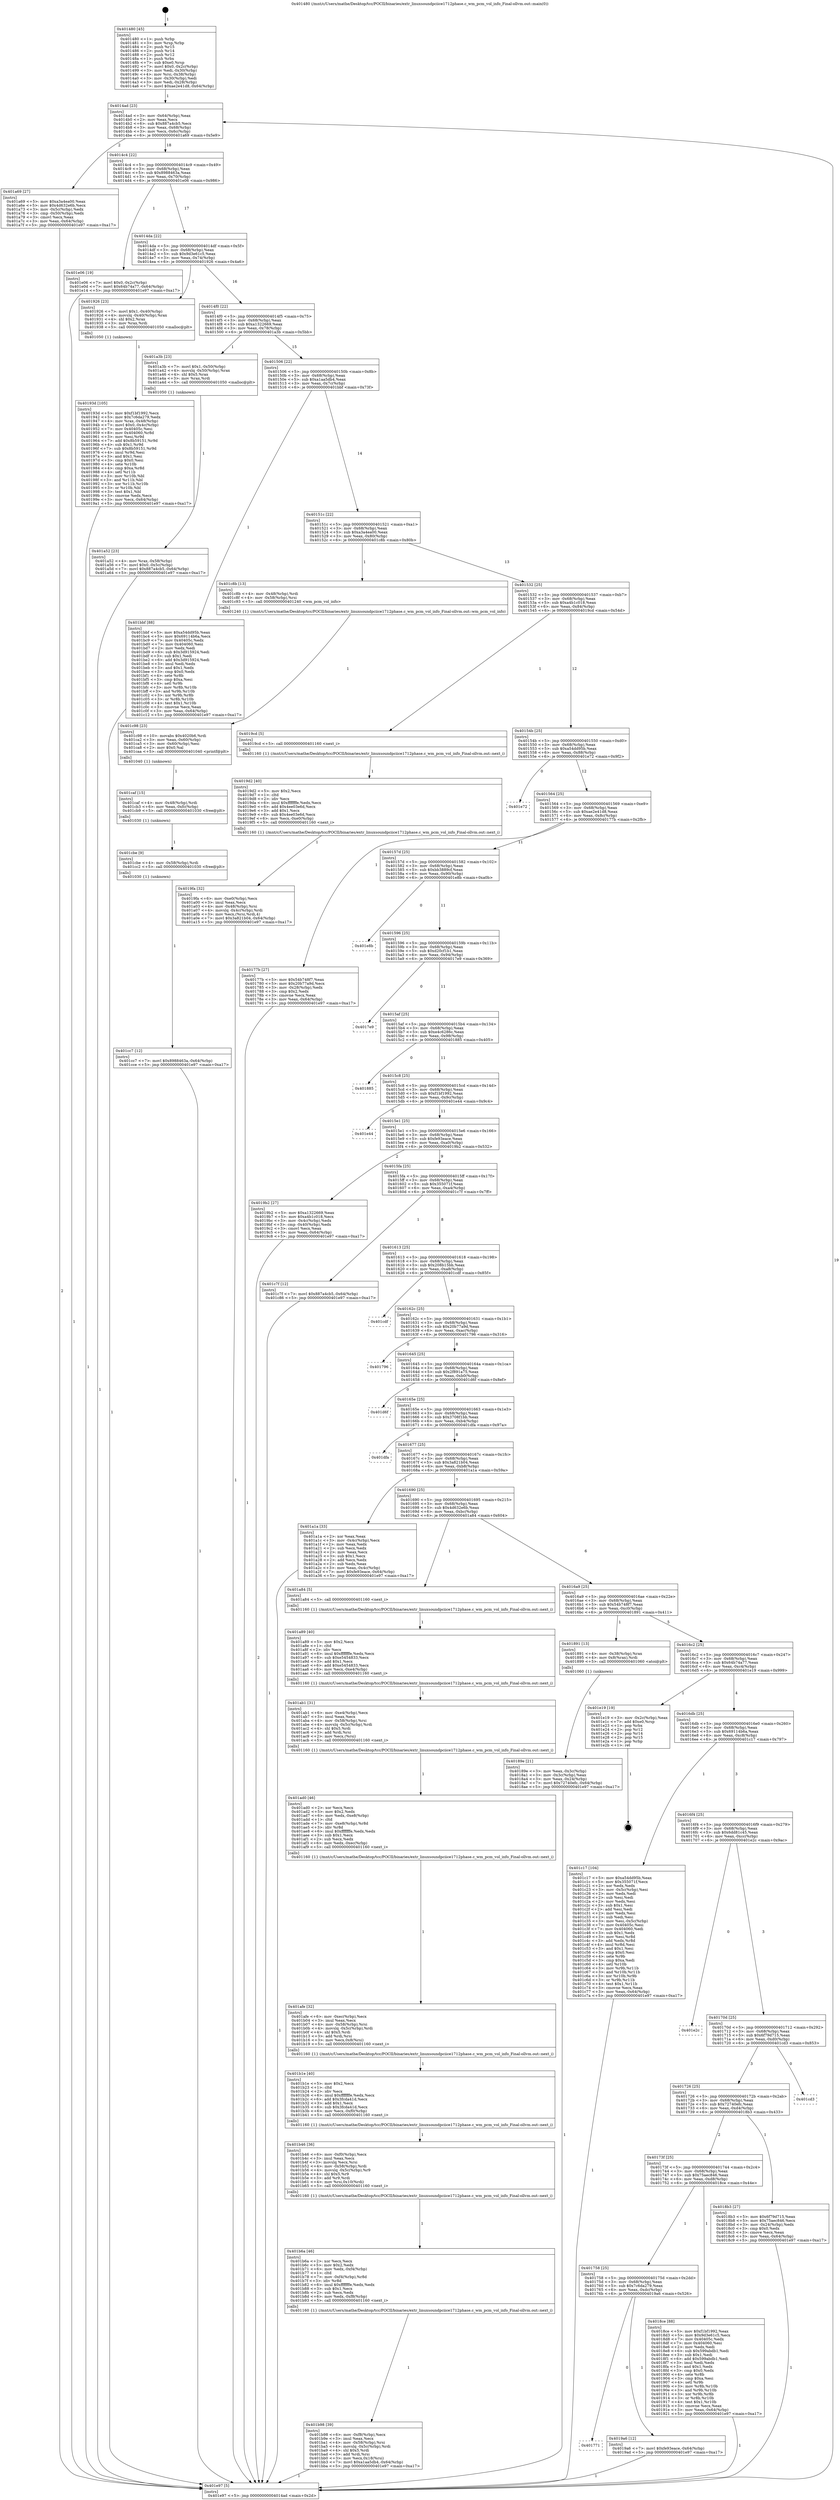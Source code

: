digraph "0x401480" {
  label = "0x401480 (/mnt/c/Users/mathe/Desktop/tcc/POCII/binaries/extr_linuxsoundpciice1712phase.c_wm_pcm_vol_info_Final-ollvm.out::main(0))"
  labelloc = "t"
  node[shape=record]

  Entry [label="",width=0.3,height=0.3,shape=circle,fillcolor=black,style=filled]
  "0x4014ad" [label="{
     0x4014ad [23]\l
     | [instrs]\l
     &nbsp;&nbsp;0x4014ad \<+3\>: mov -0x64(%rbp),%eax\l
     &nbsp;&nbsp;0x4014b0 \<+2\>: mov %eax,%ecx\l
     &nbsp;&nbsp;0x4014b2 \<+6\>: sub $0x887a4cb5,%ecx\l
     &nbsp;&nbsp;0x4014b8 \<+3\>: mov %eax,-0x68(%rbp)\l
     &nbsp;&nbsp;0x4014bb \<+3\>: mov %ecx,-0x6c(%rbp)\l
     &nbsp;&nbsp;0x4014be \<+6\>: je 0000000000401a69 \<main+0x5e9\>\l
  }"]
  "0x401a69" [label="{
     0x401a69 [27]\l
     | [instrs]\l
     &nbsp;&nbsp;0x401a69 \<+5\>: mov $0xa3a4ea00,%eax\l
     &nbsp;&nbsp;0x401a6e \<+5\>: mov $0x4d632e6b,%ecx\l
     &nbsp;&nbsp;0x401a73 \<+3\>: mov -0x5c(%rbp),%edx\l
     &nbsp;&nbsp;0x401a76 \<+3\>: cmp -0x50(%rbp),%edx\l
     &nbsp;&nbsp;0x401a79 \<+3\>: cmovl %ecx,%eax\l
     &nbsp;&nbsp;0x401a7c \<+3\>: mov %eax,-0x64(%rbp)\l
     &nbsp;&nbsp;0x401a7f \<+5\>: jmp 0000000000401e97 \<main+0xa17\>\l
  }"]
  "0x4014c4" [label="{
     0x4014c4 [22]\l
     | [instrs]\l
     &nbsp;&nbsp;0x4014c4 \<+5\>: jmp 00000000004014c9 \<main+0x49\>\l
     &nbsp;&nbsp;0x4014c9 \<+3\>: mov -0x68(%rbp),%eax\l
     &nbsp;&nbsp;0x4014cc \<+5\>: sub $0x8988463a,%eax\l
     &nbsp;&nbsp;0x4014d1 \<+3\>: mov %eax,-0x70(%rbp)\l
     &nbsp;&nbsp;0x4014d4 \<+6\>: je 0000000000401e06 \<main+0x986\>\l
  }"]
  Exit [label="",width=0.3,height=0.3,shape=circle,fillcolor=black,style=filled,peripheries=2]
  "0x401e06" [label="{
     0x401e06 [19]\l
     | [instrs]\l
     &nbsp;&nbsp;0x401e06 \<+7\>: movl $0x0,-0x2c(%rbp)\l
     &nbsp;&nbsp;0x401e0d \<+7\>: movl $0x64b74a77,-0x64(%rbp)\l
     &nbsp;&nbsp;0x401e14 \<+5\>: jmp 0000000000401e97 \<main+0xa17\>\l
  }"]
  "0x4014da" [label="{
     0x4014da [22]\l
     | [instrs]\l
     &nbsp;&nbsp;0x4014da \<+5\>: jmp 00000000004014df \<main+0x5f\>\l
     &nbsp;&nbsp;0x4014df \<+3\>: mov -0x68(%rbp),%eax\l
     &nbsp;&nbsp;0x4014e2 \<+5\>: sub $0x9d3e61c5,%eax\l
     &nbsp;&nbsp;0x4014e7 \<+3\>: mov %eax,-0x74(%rbp)\l
     &nbsp;&nbsp;0x4014ea \<+6\>: je 0000000000401926 \<main+0x4a6\>\l
  }"]
  "0x401cc7" [label="{
     0x401cc7 [12]\l
     | [instrs]\l
     &nbsp;&nbsp;0x401cc7 \<+7\>: movl $0x8988463a,-0x64(%rbp)\l
     &nbsp;&nbsp;0x401cce \<+5\>: jmp 0000000000401e97 \<main+0xa17\>\l
  }"]
  "0x401926" [label="{
     0x401926 [23]\l
     | [instrs]\l
     &nbsp;&nbsp;0x401926 \<+7\>: movl $0x1,-0x40(%rbp)\l
     &nbsp;&nbsp;0x40192d \<+4\>: movslq -0x40(%rbp),%rax\l
     &nbsp;&nbsp;0x401931 \<+4\>: shl $0x2,%rax\l
     &nbsp;&nbsp;0x401935 \<+3\>: mov %rax,%rdi\l
     &nbsp;&nbsp;0x401938 \<+5\>: call 0000000000401050 \<malloc@plt\>\l
     | [calls]\l
     &nbsp;&nbsp;0x401050 \{1\} (unknown)\l
  }"]
  "0x4014f0" [label="{
     0x4014f0 [22]\l
     | [instrs]\l
     &nbsp;&nbsp;0x4014f0 \<+5\>: jmp 00000000004014f5 \<main+0x75\>\l
     &nbsp;&nbsp;0x4014f5 \<+3\>: mov -0x68(%rbp),%eax\l
     &nbsp;&nbsp;0x4014f8 \<+5\>: sub $0xa1322669,%eax\l
     &nbsp;&nbsp;0x4014fd \<+3\>: mov %eax,-0x78(%rbp)\l
     &nbsp;&nbsp;0x401500 \<+6\>: je 0000000000401a3b \<main+0x5bb\>\l
  }"]
  "0x401cbe" [label="{
     0x401cbe [9]\l
     | [instrs]\l
     &nbsp;&nbsp;0x401cbe \<+4\>: mov -0x58(%rbp),%rdi\l
     &nbsp;&nbsp;0x401cc2 \<+5\>: call 0000000000401030 \<free@plt\>\l
     | [calls]\l
     &nbsp;&nbsp;0x401030 \{1\} (unknown)\l
  }"]
  "0x401a3b" [label="{
     0x401a3b [23]\l
     | [instrs]\l
     &nbsp;&nbsp;0x401a3b \<+7\>: movl $0x1,-0x50(%rbp)\l
     &nbsp;&nbsp;0x401a42 \<+4\>: movslq -0x50(%rbp),%rax\l
     &nbsp;&nbsp;0x401a46 \<+4\>: shl $0x5,%rax\l
     &nbsp;&nbsp;0x401a4a \<+3\>: mov %rax,%rdi\l
     &nbsp;&nbsp;0x401a4d \<+5\>: call 0000000000401050 \<malloc@plt\>\l
     | [calls]\l
     &nbsp;&nbsp;0x401050 \{1\} (unknown)\l
  }"]
  "0x401506" [label="{
     0x401506 [22]\l
     | [instrs]\l
     &nbsp;&nbsp;0x401506 \<+5\>: jmp 000000000040150b \<main+0x8b\>\l
     &nbsp;&nbsp;0x40150b \<+3\>: mov -0x68(%rbp),%eax\l
     &nbsp;&nbsp;0x40150e \<+5\>: sub $0xa1aa5db4,%eax\l
     &nbsp;&nbsp;0x401513 \<+3\>: mov %eax,-0x7c(%rbp)\l
     &nbsp;&nbsp;0x401516 \<+6\>: je 0000000000401bbf \<main+0x73f\>\l
  }"]
  "0x401caf" [label="{
     0x401caf [15]\l
     | [instrs]\l
     &nbsp;&nbsp;0x401caf \<+4\>: mov -0x48(%rbp),%rdi\l
     &nbsp;&nbsp;0x401cb3 \<+6\>: mov %eax,-0xfc(%rbp)\l
     &nbsp;&nbsp;0x401cb9 \<+5\>: call 0000000000401030 \<free@plt\>\l
     | [calls]\l
     &nbsp;&nbsp;0x401030 \{1\} (unknown)\l
  }"]
  "0x401bbf" [label="{
     0x401bbf [88]\l
     | [instrs]\l
     &nbsp;&nbsp;0x401bbf \<+5\>: mov $0xa54dd95b,%eax\l
     &nbsp;&nbsp;0x401bc4 \<+5\>: mov $0x69114b6a,%ecx\l
     &nbsp;&nbsp;0x401bc9 \<+7\>: mov 0x40405c,%edx\l
     &nbsp;&nbsp;0x401bd0 \<+7\>: mov 0x404060,%esi\l
     &nbsp;&nbsp;0x401bd7 \<+2\>: mov %edx,%edi\l
     &nbsp;&nbsp;0x401bd9 \<+6\>: sub $0x3d915924,%edi\l
     &nbsp;&nbsp;0x401bdf \<+3\>: sub $0x1,%edi\l
     &nbsp;&nbsp;0x401be2 \<+6\>: add $0x3d915924,%edi\l
     &nbsp;&nbsp;0x401be8 \<+3\>: imul %edi,%edx\l
     &nbsp;&nbsp;0x401beb \<+3\>: and $0x1,%edx\l
     &nbsp;&nbsp;0x401bee \<+3\>: cmp $0x0,%edx\l
     &nbsp;&nbsp;0x401bf1 \<+4\>: sete %r8b\l
     &nbsp;&nbsp;0x401bf5 \<+3\>: cmp $0xa,%esi\l
     &nbsp;&nbsp;0x401bf8 \<+4\>: setl %r9b\l
     &nbsp;&nbsp;0x401bfc \<+3\>: mov %r8b,%r10b\l
     &nbsp;&nbsp;0x401bff \<+3\>: and %r9b,%r10b\l
     &nbsp;&nbsp;0x401c02 \<+3\>: xor %r9b,%r8b\l
     &nbsp;&nbsp;0x401c05 \<+3\>: or %r8b,%r10b\l
     &nbsp;&nbsp;0x401c08 \<+4\>: test $0x1,%r10b\l
     &nbsp;&nbsp;0x401c0c \<+3\>: cmovne %ecx,%eax\l
     &nbsp;&nbsp;0x401c0f \<+3\>: mov %eax,-0x64(%rbp)\l
     &nbsp;&nbsp;0x401c12 \<+5\>: jmp 0000000000401e97 \<main+0xa17\>\l
  }"]
  "0x40151c" [label="{
     0x40151c [22]\l
     | [instrs]\l
     &nbsp;&nbsp;0x40151c \<+5\>: jmp 0000000000401521 \<main+0xa1\>\l
     &nbsp;&nbsp;0x401521 \<+3\>: mov -0x68(%rbp),%eax\l
     &nbsp;&nbsp;0x401524 \<+5\>: sub $0xa3a4ea00,%eax\l
     &nbsp;&nbsp;0x401529 \<+3\>: mov %eax,-0x80(%rbp)\l
     &nbsp;&nbsp;0x40152c \<+6\>: je 0000000000401c8b \<main+0x80b\>\l
  }"]
  "0x401c98" [label="{
     0x401c98 [23]\l
     | [instrs]\l
     &nbsp;&nbsp;0x401c98 \<+10\>: movabs $0x4020b6,%rdi\l
     &nbsp;&nbsp;0x401ca2 \<+3\>: mov %eax,-0x60(%rbp)\l
     &nbsp;&nbsp;0x401ca5 \<+3\>: mov -0x60(%rbp),%esi\l
     &nbsp;&nbsp;0x401ca8 \<+2\>: mov $0x0,%al\l
     &nbsp;&nbsp;0x401caa \<+5\>: call 0000000000401040 \<printf@plt\>\l
     | [calls]\l
     &nbsp;&nbsp;0x401040 \{1\} (unknown)\l
  }"]
  "0x401c8b" [label="{
     0x401c8b [13]\l
     | [instrs]\l
     &nbsp;&nbsp;0x401c8b \<+4\>: mov -0x48(%rbp),%rdi\l
     &nbsp;&nbsp;0x401c8f \<+4\>: mov -0x58(%rbp),%rsi\l
     &nbsp;&nbsp;0x401c93 \<+5\>: call 0000000000401240 \<wm_pcm_vol_info\>\l
     | [calls]\l
     &nbsp;&nbsp;0x401240 \{1\} (/mnt/c/Users/mathe/Desktop/tcc/POCII/binaries/extr_linuxsoundpciice1712phase.c_wm_pcm_vol_info_Final-ollvm.out::wm_pcm_vol_info)\l
  }"]
  "0x401532" [label="{
     0x401532 [25]\l
     | [instrs]\l
     &nbsp;&nbsp;0x401532 \<+5\>: jmp 0000000000401537 \<main+0xb7\>\l
     &nbsp;&nbsp;0x401537 \<+3\>: mov -0x68(%rbp),%eax\l
     &nbsp;&nbsp;0x40153a \<+5\>: sub $0xa4b1c018,%eax\l
     &nbsp;&nbsp;0x40153f \<+6\>: mov %eax,-0x84(%rbp)\l
     &nbsp;&nbsp;0x401545 \<+6\>: je 00000000004019cd \<main+0x54d\>\l
  }"]
  "0x401b98" [label="{
     0x401b98 [39]\l
     | [instrs]\l
     &nbsp;&nbsp;0x401b98 \<+6\>: mov -0xf8(%rbp),%ecx\l
     &nbsp;&nbsp;0x401b9e \<+3\>: imul %eax,%ecx\l
     &nbsp;&nbsp;0x401ba1 \<+4\>: mov -0x58(%rbp),%rsi\l
     &nbsp;&nbsp;0x401ba5 \<+4\>: movslq -0x5c(%rbp),%rdi\l
     &nbsp;&nbsp;0x401ba9 \<+4\>: shl $0x5,%rdi\l
     &nbsp;&nbsp;0x401bad \<+3\>: add %rdi,%rsi\l
     &nbsp;&nbsp;0x401bb0 \<+3\>: mov %ecx,0x18(%rsi)\l
     &nbsp;&nbsp;0x401bb3 \<+7\>: movl $0xa1aa5db4,-0x64(%rbp)\l
     &nbsp;&nbsp;0x401bba \<+5\>: jmp 0000000000401e97 \<main+0xa17\>\l
  }"]
  "0x4019cd" [label="{
     0x4019cd [5]\l
     | [instrs]\l
     &nbsp;&nbsp;0x4019cd \<+5\>: call 0000000000401160 \<next_i\>\l
     | [calls]\l
     &nbsp;&nbsp;0x401160 \{1\} (/mnt/c/Users/mathe/Desktop/tcc/POCII/binaries/extr_linuxsoundpciice1712phase.c_wm_pcm_vol_info_Final-ollvm.out::next_i)\l
  }"]
  "0x40154b" [label="{
     0x40154b [25]\l
     | [instrs]\l
     &nbsp;&nbsp;0x40154b \<+5\>: jmp 0000000000401550 \<main+0xd0\>\l
     &nbsp;&nbsp;0x401550 \<+3\>: mov -0x68(%rbp),%eax\l
     &nbsp;&nbsp;0x401553 \<+5\>: sub $0xa54dd95b,%eax\l
     &nbsp;&nbsp;0x401558 \<+6\>: mov %eax,-0x88(%rbp)\l
     &nbsp;&nbsp;0x40155e \<+6\>: je 0000000000401e72 \<main+0x9f2\>\l
  }"]
  "0x401b6a" [label="{
     0x401b6a [46]\l
     | [instrs]\l
     &nbsp;&nbsp;0x401b6a \<+2\>: xor %ecx,%ecx\l
     &nbsp;&nbsp;0x401b6c \<+5\>: mov $0x2,%edx\l
     &nbsp;&nbsp;0x401b71 \<+6\>: mov %edx,-0xf4(%rbp)\l
     &nbsp;&nbsp;0x401b77 \<+1\>: cltd\l
     &nbsp;&nbsp;0x401b78 \<+7\>: mov -0xf4(%rbp),%r8d\l
     &nbsp;&nbsp;0x401b7f \<+3\>: idiv %r8d\l
     &nbsp;&nbsp;0x401b82 \<+6\>: imul $0xfffffffe,%edx,%edx\l
     &nbsp;&nbsp;0x401b88 \<+3\>: sub $0x1,%ecx\l
     &nbsp;&nbsp;0x401b8b \<+2\>: sub %ecx,%edx\l
     &nbsp;&nbsp;0x401b8d \<+6\>: mov %edx,-0xf8(%rbp)\l
     &nbsp;&nbsp;0x401b93 \<+5\>: call 0000000000401160 \<next_i\>\l
     | [calls]\l
     &nbsp;&nbsp;0x401160 \{1\} (/mnt/c/Users/mathe/Desktop/tcc/POCII/binaries/extr_linuxsoundpciice1712phase.c_wm_pcm_vol_info_Final-ollvm.out::next_i)\l
  }"]
  "0x401e72" [label="{
     0x401e72\l
  }", style=dashed]
  "0x401564" [label="{
     0x401564 [25]\l
     | [instrs]\l
     &nbsp;&nbsp;0x401564 \<+5\>: jmp 0000000000401569 \<main+0xe9\>\l
     &nbsp;&nbsp;0x401569 \<+3\>: mov -0x68(%rbp),%eax\l
     &nbsp;&nbsp;0x40156c \<+5\>: sub $0xae2e41d8,%eax\l
     &nbsp;&nbsp;0x401571 \<+6\>: mov %eax,-0x8c(%rbp)\l
     &nbsp;&nbsp;0x401577 \<+6\>: je 000000000040177b \<main+0x2fb\>\l
  }"]
  "0x401b46" [label="{
     0x401b46 [36]\l
     | [instrs]\l
     &nbsp;&nbsp;0x401b46 \<+6\>: mov -0xf0(%rbp),%ecx\l
     &nbsp;&nbsp;0x401b4c \<+3\>: imul %eax,%ecx\l
     &nbsp;&nbsp;0x401b4f \<+3\>: movslq %ecx,%rsi\l
     &nbsp;&nbsp;0x401b52 \<+4\>: mov -0x58(%rbp),%rdi\l
     &nbsp;&nbsp;0x401b56 \<+4\>: movslq -0x5c(%rbp),%r9\l
     &nbsp;&nbsp;0x401b5a \<+4\>: shl $0x5,%r9\l
     &nbsp;&nbsp;0x401b5e \<+3\>: add %r9,%rdi\l
     &nbsp;&nbsp;0x401b61 \<+4\>: mov %rsi,0x10(%rdi)\l
     &nbsp;&nbsp;0x401b65 \<+5\>: call 0000000000401160 \<next_i\>\l
     | [calls]\l
     &nbsp;&nbsp;0x401160 \{1\} (/mnt/c/Users/mathe/Desktop/tcc/POCII/binaries/extr_linuxsoundpciice1712phase.c_wm_pcm_vol_info_Final-ollvm.out::next_i)\l
  }"]
  "0x40177b" [label="{
     0x40177b [27]\l
     | [instrs]\l
     &nbsp;&nbsp;0x40177b \<+5\>: mov $0x54b748f7,%eax\l
     &nbsp;&nbsp;0x401780 \<+5\>: mov $0x20b77a9d,%ecx\l
     &nbsp;&nbsp;0x401785 \<+3\>: mov -0x28(%rbp),%edx\l
     &nbsp;&nbsp;0x401788 \<+3\>: cmp $0x2,%edx\l
     &nbsp;&nbsp;0x40178b \<+3\>: cmovne %ecx,%eax\l
     &nbsp;&nbsp;0x40178e \<+3\>: mov %eax,-0x64(%rbp)\l
     &nbsp;&nbsp;0x401791 \<+5\>: jmp 0000000000401e97 \<main+0xa17\>\l
  }"]
  "0x40157d" [label="{
     0x40157d [25]\l
     | [instrs]\l
     &nbsp;&nbsp;0x40157d \<+5\>: jmp 0000000000401582 \<main+0x102\>\l
     &nbsp;&nbsp;0x401582 \<+3\>: mov -0x68(%rbp),%eax\l
     &nbsp;&nbsp;0x401585 \<+5\>: sub $0xbb3889cf,%eax\l
     &nbsp;&nbsp;0x40158a \<+6\>: mov %eax,-0x90(%rbp)\l
     &nbsp;&nbsp;0x401590 \<+6\>: je 0000000000401e8b \<main+0xa0b\>\l
  }"]
  "0x401e97" [label="{
     0x401e97 [5]\l
     | [instrs]\l
     &nbsp;&nbsp;0x401e97 \<+5\>: jmp 00000000004014ad \<main+0x2d\>\l
  }"]
  "0x401480" [label="{
     0x401480 [45]\l
     | [instrs]\l
     &nbsp;&nbsp;0x401480 \<+1\>: push %rbp\l
     &nbsp;&nbsp;0x401481 \<+3\>: mov %rsp,%rbp\l
     &nbsp;&nbsp;0x401484 \<+2\>: push %r15\l
     &nbsp;&nbsp;0x401486 \<+2\>: push %r14\l
     &nbsp;&nbsp;0x401488 \<+2\>: push %r12\l
     &nbsp;&nbsp;0x40148a \<+1\>: push %rbx\l
     &nbsp;&nbsp;0x40148b \<+7\>: sub $0xe0,%rsp\l
     &nbsp;&nbsp;0x401492 \<+7\>: movl $0x0,-0x2c(%rbp)\l
     &nbsp;&nbsp;0x401499 \<+3\>: mov %edi,-0x30(%rbp)\l
     &nbsp;&nbsp;0x40149c \<+4\>: mov %rsi,-0x38(%rbp)\l
     &nbsp;&nbsp;0x4014a0 \<+3\>: mov -0x30(%rbp),%edi\l
     &nbsp;&nbsp;0x4014a3 \<+3\>: mov %edi,-0x28(%rbp)\l
     &nbsp;&nbsp;0x4014a6 \<+7\>: movl $0xae2e41d8,-0x64(%rbp)\l
  }"]
  "0x401b1e" [label="{
     0x401b1e [40]\l
     | [instrs]\l
     &nbsp;&nbsp;0x401b1e \<+5\>: mov $0x2,%ecx\l
     &nbsp;&nbsp;0x401b23 \<+1\>: cltd\l
     &nbsp;&nbsp;0x401b24 \<+2\>: idiv %ecx\l
     &nbsp;&nbsp;0x401b26 \<+6\>: imul $0xfffffffe,%edx,%ecx\l
     &nbsp;&nbsp;0x401b2c \<+6\>: add $0x3fcda41d,%ecx\l
     &nbsp;&nbsp;0x401b32 \<+3\>: add $0x1,%ecx\l
     &nbsp;&nbsp;0x401b35 \<+6\>: sub $0x3fcda41d,%ecx\l
     &nbsp;&nbsp;0x401b3b \<+6\>: mov %ecx,-0xf0(%rbp)\l
     &nbsp;&nbsp;0x401b41 \<+5\>: call 0000000000401160 \<next_i\>\l
     | [calls]\l
     &nbsp;&nbsp;0x401160 \{1\} (/mnt/c/Users/mathe/Desktop/tcc/POCII/binaries/extr_linuxsoundpciice1712phase.c_wm_pcm_vol_info_Final-ollvm.out::next_i)\l
  }"]
  "0x401e8b" [label="{
     0x401e8b\l
  }", style=dashed]
  "0x401596" [label="{
     0x401596 [25]\l
     | [instrs]\l
     &nbsp;&nbsp;0x401596 \<+5\>: jmp 000000000040159b \<main+0x11b\>\l
     &nbsp;&nbsp;0x40159b \<+3\>: mov -0x68(%rbp),%eax\l
     &nbsp;&nbsp;0x40159e \<+5\>: sub $0xd20cf1b1,%eax\l
     &nbsp;&nbsp;0x4015a3 \<+6\>: mov %eax,-0x94(%rbp)\l
     &nbsp;&nbsp;0x4015a9 \<+6\>: je 00000000004017e9 \<main+0x369\>\l
  }"]
  "0x401afe" [label="{
     0x401afe [32]\l
     | [instrs]\l
     &nbsp;&nbsp;0x401afe \<+6\>: mov -0xec(%rbp),%ecx\l
     &nbsp;&nbsp;0x401b04 \<+3\>: imul %eax,%ecx\l
     &nbsp;&nbsp;0x401b07 \<+4\>: mov -0x58(%rbp),%rsi\l
     &nbsp;&nbsp;0x401b0b \<+4\>: movslq -0x5c(%rbp),%rdi\l
     &nbsp;&nbsp;0x401b0f \<+4\>: shl $0x5,%rdi\l
     &nbsp;&nbsp;0x401b13 \<+3\>: add %rdi,%rsi\l
     &nbsp;&nbsp;0x401b16 \<+3\>: mov %ecx,0x8(%rsi)\l
     &nbsp;&nbsp;0x401b19 \<+5\>: call 0000000000401160 \<next_i\>\l
     | [calls]\l
     &nbsp;&nbsp;0x401160 \{1\} (/mnt/c/Users/mathe/Desktop/tcc/POCII/binaries/extr_linuxsoundpciice1712phase.c_wm_pcm_vol_info_Final-ollvm.out::next_i)\l
  }"]
  "0x4017e9" [label="{
     0x4017e9\l
  }", style=dashed]
  "0x4015af" [label="{
     0x4015af [25]\l
     | [instrs]\l
     &nbsp;&nbsp;0x4015af \<+5\>: jmp 00000000004015b4 \<main+0x134\>\l
     &nbsp;&nbsp;0x4015b4 \<+3\>: mov -0x68(%rbp),%eax\l
     &nbsp;&nbsp;0x4015b7 \<+5\>: sub $0xe4c6286c,%eax\l
     &nbsp;&nbsp;0x4015bc \<+6\>: mov %eax,-0x98(%rbp)\l
     &nbsp;&nbsp;0x4015c2 \<+6\>: je 0000000000401885 \<main+0x405\>\l
  }"]
  "0x401ad0" [label="{
     0x401ad0 [46]\l
     | [instrs]\l
     &nbsp;&nbsp;0x401ad0 \<+2\>: xor %ecx,%ecx\l
     &nbsp;&nbsp;0x401ad2 \<+5\>: mov $0x2,%edx\l
     &nbsp;&nbsp;0x401ad7 \<+6\>: mov %edx,-0xe8(%rbp)\l
     &nbsp;&nbsp;0x401add \<+1\>: cltd\l
     &nbsp;&nbsp;0x401ade \<+7\>: mov -0xe8(%rbp),%r8d\l
     &nbsp;&nbsp;0x401ae5 \<+3\>: idiv %r8d\l
     &nbsp;&nbsp;0x401ae8 \<+6\>: imul $0xfffffffe,%edx,%edx\l
     &nbsp;&nbsp;0x401aee \<+3\>: sub $0x1,%ecx\l
     &nbsp;&nbsp;0x401af1 \<+2\>: sub %ecx,%edx\l
     &nbsp;&nbsp;0x401af3 \<+6\>: mov %edx,-0xec(%rbp)\l
     &nbsp;&nbsp;0x401af9 \<+5\>: call 0000000000401160 \<next_i\>\l
     | [calls]\l
     &nbsp;&nbsp;0x401160 \{1\} (/mnt/c/Users/mathe/Desktop/tcc/POCII/binaries/extr_linuxsoundpciice1712phase.c_wm_pcm_vol_info_Final-ollvm.out::next_i)\l
  }"]
  "0x401885" [label="{
     0x401885\l
  }", style=dashed]
  "0x4015c8" [label="{
     0x4015c8 [25]\l
     | [instrs]\l
     &nbsp;&nbsp;0x4015c8 \<+5\>: jmp 00000000004015cd \<main+0x14d\>\l
     &nbsp;&nbsp;0x4015cd \<+3\>: mov -0x68(%rbp),%eax\l
     &nbsp;&nbsp;0x4015d0 \<+5\>: sub $0xf1bf1992,%eax\l
     &nbsp;&nbsp;0x4015d5 \<+6\>: mov %eax,-0x9c(%rbp)\l
     &nbsp;&nbsp;0x4015db \<+6\>: je 0000000000401e44 \<main+0x9c4\>\l
  }"]
  "0x401ab1" [label="{
     0x401ab1 [31]\l
     | [instrs]\l
     &nbsp;&nbsp;0x401ab1 \<+6\>: mov -0xe4(%rbp),%ecx\l
     &nbsp;&nbsp;0x401ab7 \<+3\>: imul %eax,%ecx\l
     &nbsp;&nbsp;0x401aba \<+4\>: mov -0x58(%rbp),%rsi\l
     &nbsp;&nbsp;0x401abe \<+4\>: movslq -0x5c(%rbp),%rdi\l
     &nbsp;&nbsp;0x401ac2 \<+4\>: shl $0x5,%rdi\l
     &nbsp;&nbsp;0x401ac6 \<+3\>: add %rdi,%rsi\l
     &nbsp;&nbsp;0x401ac9 \<+2\>: mov %ecx,(%rsi)\l
     &nbsp;&nbsp;0x401acb \<+5\>: call 0000000000401160 \<next_i\>\l
     | [calls]\l
     &nbsp;&nbsp;0x401160 \{1\} (/mnt/c/Users/mathe/Desktop/tcc/POCII/binaries/extr_linuxsoundpciice1712phase.c_wm_pcm_vol_info_Final-ollvm.out::next_i)\l
  }"]
  "0x401e44" [label="{
     0x401e44\l
  }", style=dashed]
  "0x4015e1" [label="{
     0x4015e1 [25]\l
     | [instrs]\l
     &nbsp;&nbsp;0x4015e1 \<+5\>: jmp 00000000004015e6 \<main+0x166\>\l
     &nbsp;&nbsp;0x4015e6 \<+3\>: mov -0x68(%rbp),%eax\l
     &nbsp;&nbsp;0x4015e9 \<+5\>: sub $0xfe93eace,%eax\l
     &nbsp;&nbsp;0x4015ee \<+6\>: mov %eax,-0xa0(%rbp)\l
     &nbsp;&nbsp;0x4015f4 \<+6\>: je 00000000004019b2 \<main+0x532\>\l
  }"]
  "0x401a89" [label="{
     0x401a89 [40]\l
     | [instrs]\l
     &nbsp;&nbsp;0x401a89 \<+5\>: mov $0x2,%ecx\l
     &nbsp;&nbsp;0x401a8e \<+1\>: cltd\l
     &nbsp;&nbsp;0x401a8f \<+2\>: idiv %ecx\l
     &nbsp;&nbsp;0x401a91 \<+6\>: imul $0xfffffffe,%edx,%ecx\l
     &nbsp;&nbsp;0x401a97 \<+6\>: sub $0xe5454833,%ecx\l
     &nbsp;&nbsp;0x401a9d \<+3\>: add $0x1,%ecx\l
     &nbsp;&nbsp;0x401aa0 \<+6\>: add $0xe5454833,%ecx\l
     &nbsp;&nbsp;0x401aa6 \<+6\>: mov %ecx,-0xe4(%rbp)\l
     &nbsp;&nbsp;0x401aac \<+5\>: call 0000000000401160 \<next_i\>\l
     | [calls]\l
     &nbsp;&nbsp;0x401160 \{1\} (/mnt/c/Users/mathe/Desktop/tcc/POCII/binaries/extr_linuxsoundpciice1712phase.c_wm_pcm_vol_info_Final-ollvm.out::next_i)\l
  }"]
  "0x4019b2" [label="{
     0x4019b2 [27]\l
     | [instrs]\l
     &nbsp;&nbsp;0x4019b2 \<+5\>: mov $0xa1322669,%eax\l
     &nbsp;&nbsp;0x4019b7 \<+5\>: mov $0xa4b1c018,%ecx\l
     &nbsp;&nbsp;0x4019bc \<+3\>: mov -0x4c(%rbp),%edx\l
     &nbsp;&nbsp;0x4019bf \<+3\>: cmp -0x40(%rbp),%edx\l
     &nbsp;&nbsp;0x4019c2 \<+3\>: cmovl %ecx,%eax\l
     &nbsp;&nbsp;0x4019c5 \<+3\>: mov %eax,-0x64(%rbp)\l
     &nbsp;&nbsp;0x4019c8 \<+5\>: jmp 0000000000401e97 \<main+0xa17\>\l
  }"]
  "0x4015fa" [label="{
     0x4015fa [25]\l
     | [instrs]\l
     &nbsp;&nbsp;0x4015fa \<+5\>: jmp 00000000004015ff \<main+0x17f\>\l
     &nbsp;&nbsp;0x4015ff \<+3\>: mov -0x68(%rbp),%eax\l
     &nbsp;&nbsp;0x401602 \<+5\>: sub $0x355071f,%eax\l
     &nbsp;&nbsp;0x401607 \<+6\>: mov %eax,-0xa4(%rbp)\l
     &nbsp;&nbsp;0x40160d \<+6\>: je 0000000000401c7f \<main+0x7ff\>\l
  }"]
  "0x401a52" [label="{
     0x401a52 [23]\l
     | [instrs]\l
     &nbsp;&nbsp;0x401a52 \<+4\>: mov %rax,-0x58(%rbp)\l
     &nbsp;&nbsp;0x401a56 \<+7\>: movl $0x0,-0x5c(%rbp)\l
     &nbsp;&nbsp;0x401a5d \<+7\>: movl $0x887a4cb5,-0x64(%rbp)\l
     &nbsp;&nbsp;0x401a64 \<+5\>: jmp 0000000000401e97 \<main+0xa17\>\l
  }"]
  "0x401c7f" [label="{
     0x401c7f [12]\l
     | [instrs]\l
     &nbsp;&nbsp;0x401c7f \<+7\>: movl $0x887a4cb5,-0x64(%rbp)\l
     &nbsp;&nbsp;0x401c86 \<+5\>: jmp 0000000000401e97 \<main+0xa17\>\l
  }"]
  "0x401613" [label="{
     0x401613 [25]\l
     | [instrs]\l
     &nbsp;&nbsp;0x401613 \<+5\>: jmp 0000000000401618 \<main+0x198\>\l
     &nbsp;&nbsp;0x401618 \<+3\>: mov -0x68(%rbp),%eax\l
     &nbsp;&nbsp;0x40161b \<+5\>: sub $0x208b15bb,%eax\l
     &nbsp;&nbsp;0x401620 \<+6\>: mov %eax,-0xa8(%rbp)\l
     &nbsp;&nbsp;0x401626 \<+6\>: je 0000000000401cdf \<main+0x85f\>\l
  }"]
  "0x4019fa" [label="{
     0x4019fa [32]\l
     | [instrs]\l
     &nbsp;&nbsp;0x4019fa \<+6\>: mov -0xe0(%rbp),%ecx\l
     &nbsp;&nbsp;0x401a00 \<+3\>: imul %eax,%ecx\l
     &nbsp;&nbsp;0x401a03 \<+4\>: mov -0x48(%rbp),%rsi\l
     &nbsp;&nbsp;0x401a07 \<+4\>: movslq -0x4c(%rbp),%rdi\l
     &nbsp;&nbsp;0x401a0b \<+3\>: mov %ecx,(%rsi,%rdi,4)\l
     &nbsp;&nbsp;0x401a0e \<+7\>: movl $0x3a821b04,-0x64(%rbp)\l
     &nbsp;&nbsp;0x401a15 \<+5\>: jmp 0000000000401e97 \<main+0xa17\>\l
  }"]
  "0x401cdf" [label="{
     0x401cdf\l
  }", style=dashed]
  "0x40162c" [label="{
     0x40162c [25]\l
     | [instrs]\l
     &nbsp;&nbsp;0x40162c \<+5\>: jmp 0000000000401631 \<main+0x1b1\>\l
     &nbsp;&nbsp;0x401631 \<+3\>: mov -0x68(%rbp),%eax\l
     &nbsp;&nbsp;0x401634 \<+5\>: sub $0x20b77a9d,%eax\l
     &nbsp;&nbsp;0x401639 \<+6\>: mov %eax,-0xac(%rbp)\l
     &nbsp;&nbsp;0x40163f \<+6\>: je 0000000000401796 \<main+0x316\>\l
  }"]
  "0x4019d2" [label="{
     0x4019d2 [40]\l
     | [instrs]\l
     &nbsp;&nbsp;0x4019d2 \<+5\>: mov $0x2,%ecx\l
     &nbsp;&nbsp;0x4019d7 \<+1\>: cltd\l
     &nbsp;&nbsp;0x4019d8 \<+2\>: idiv %ecx\l
     &nbsp;&nbsp;0x4019da \<+6\>: imul $0xfffffffe,%edx,%ecx\l
     &nbsp;&nbsp;0x4019e0 \<+6\>: add $0x4ee03e6d,%ecx\l
     &nbsp;&nbsp;0x4019e6 \<+3\>: add $0x1,%ecx\l
     &nbsp;&nbsp;0x4019e9 \<+6\>: sub $0x4ee03e6d,%ecx\l
     &nbsp;&nbsp;0x4019ef \<+6\>: mov %ecx,-0xe0(%rbp)\l
     &nbsp;&nbsp;0x4019f5 \<+5\>: call 0000000000401160 \<next_i\>\l
     | [calls]\l
     &nbsp;&nbsp;0x401160 \{1\} (/mnt/c/Users/mathe/Desktop/tcc/POCII/binaries/extr_linuxsoundpciice1712phase.c_wm_pcm_vol_info_Final-ollvm.out::next_i)\l
  }"]
  "0x401796" [label="{
     0x401796\l
  }", style=dashed]
  "0x401645" [label="{
     0x401645 [25]\l
     | [instrs]\l
     &nbsp;&nbsp;0x401645 \<+5\>: jmp 000000000040164a \<main+0x1ca\>\l
     &nbsp;&nbsp;0x40164a \<+3\>: mov -0x68(%rbp),%eax\l
     &nbsp;&nbsp;0x40164d \<+5\>: sub $0x2f891a75,%eax\l
     &nbsp;&nbsp;0x401652 \<+6\>: mov %eax,-0xb0(%rbp)\l
     &nbsp;&nbsp;0x401658 \<+6\>: je 0000000000401d6f \<main+0x8ef\>\l
  }"]
  "0x401771" [label="{
     0x401771\l
  }", style=dashed]
  "0x401d6f" [label="{
     0x401d6f\l
  }", style=dashed]
  "0x40165e" [label="{
     0x40165e [25]\l
     | [instrs]\l
     &nbsp;&nbsp;0x40165e \<+5\>: jmp 0000000000401663 \<main+0x1e3\>\l
     &nbsp;&nbsp;0x401663 \<+3\>: mov -0x68(%rbp),%eax\l
     &nbsp;&nbsp;0x401666 \<+5\>: sub $0x3708f1bb,%eax\l
     &nbsp;&nbsp;0x40166b \<+6\>: mov %eax,-0xb4(%rbp)\l
     &nbsp;&nbsp;0x401671 \<+6\>: je 0000000000401dfa \<main+0x97a\>\l
  }"]
  "0x4019a6" [label="{
     0x4019a6 [12]\l
     | [instrs]\l
     &nbsp;&nbsp;0x4019a6 \<+7\>: movl $0xfe93eace,-0x64(%rbp)\l
     &nbsp;&nbsp;0x4019ad \<+5\>: jmp 0000000000401e97 \<main+0xa17\>\l
  }"]
  "0x401dfa" [label="{
     0x401dfa\l
  }", style=dashed]
  "0x401677" [label="{
     0x401677 [25]\l
     | [instrs]\l
     &nbsp;&nbsp;0x401677 \<+5\>: jmp 000000000040167c \<main+0x1fc\>\l
     &nbsp;&nbsp;0x40167c \<+3\>: mov -0x68(%rbp),%eax\l
     &nbsp;&nbsp;0x40167f \<+5\>: sub $0x3a821b04,%eax\l
     &nbsp;&nbsp;0x401684 \<+6\>: mov %eax,-0xb8(%rbp)\l
     &nbsp;&nbsp;0x40168a \<+6\>: je 0000000000401a1a \<main+0x59a\>\l
  }"]
  "0x40193d" [label="{
     0x40193d [105]\l
     | [instrs]\l
     &nbsp;&nbsp;0x40193d \<+5\>: mov $0xf1bf1992,%ecx\l
     &nbsp;&nbsp;0x401942 \<+5\>: mov $0x7c6da279,%edx\l
     &nbsp;&nbsp;0x401947 \<+4\>: mov %rax,-0x48(%rbp)\l
     &nbsp;&nbsp;0x40194b \<+7\>: movl $0x0,-0x4c(%rbp)\l
     &nbsp;&nbsp;0x401952 \<+7\>: mov 0x40405c,%esi\l
     &nbsp;&nbsp;0x401959 \<+8\>: mov 0x404060,%r8d\l
     &nbsp;&nbsp;0x401961 \<+3\>: mov %esi,%r9d\l
     &nbsp;&nbsp;0x401964 \<+7\>: add $0x8b59151,%r9d\l
     &nbsp;&nbsp;0x40196b \<+4\>: sub $0x1,%r9d\l
     &nbsp;&nbsp;0x40196f \<+7\>: sub $0x8b59151,%r9d\l
     &nbsp;&nbsp;0x401976 \<+4\>: imul %r9d,%esi\l
     &nbsp;&nbsp;0x40197a \<+3\>: and $0x1,%esi\l
     &nbsp;&nbsp;0x40197d \<+3\>: cmp $0x0,%esi\l
     &nbsp;&nbsp;0x401980 \<+4\>: sete %r10b\l
     &nbsp;&nbsp;0x401984 \<+4\>: cmp $0xa,%r8d\l
     &nbsp;&nbsp;0x401988 \<+4\>: setl %r11b\l
     &nbsp;&nbsp;0x40198c \<+3\>: mov %r10b,%bl\l
     &nbsp;&nbsp;0x40198f \<+3\>: and %r11b,%bl\l
     &nbsp;&nbsp;0x401992 \<+3\>: xor %r11b,%r10b\l
     &nbsp;&nbsp;0x401995 \<+3\>: or %r10b,%bl\l
     &nbsp;&nbsp;0x401998 \<+3\>: test $0x1,%bl\l
     &nbsp;&nbsp;0x40199b \<+3\>: cmovne %edx,%ecx\l
     &nbsp;&nbsp;0x40199e \<+3\>: mov %ecx,-0x64(%rbp)\l
     &nbsp;&nbsp;0x4019a1 \<+5\>: jmp 0000000000401e97 \<main+0xa17\>\l
  }"]
  "0x401a1a" [label="{
     0x401a1a [33]\l
     | [instrs]\l
     &nbsp;&nbsp;0x401a1a \<+2\>: xor %eax,%eax\l
     &nbsp;&nbsp;0x401a1c \<+3\>: mov -0x4c(%rbp),%ecx\l
     &nbsp;&nbsp;0x401a1f \<+2\>: mov %eax,%edx\l
     &nbsp;&nbsp;0x401a21 \<+2\>: sub %ecx,%edx\l
     &nbsp;&nbsp;0x401a23 \<+2\>: mov %eax,%ecx\l
     &nbsp;&nbsp;0x401a25 \<+3\>: sub $0x1,%ecx\l
     &nbsp;&nbsp;0x401a28 \<+2\>: add %ecx,%edx\l
     &nbsp;&nbsp;0x401a2a \<+2\>: sub %edx,%eax\l
     &nbsp;&nbsp;0x401a2c \<+3\>: mov %eax,-0x4c(%rbp)\l
     &nbsp;&nbsp;0x401a2f \<+7\>: movl $0xfe93eace,-0x64(%rbp)\l
     &nbsp;&nbsp;0x401a36 \<+5\>: jmp 0000000000401e97 \<main+0xa17\>\l
  }"]
  "0x401690" [label="{
     0x401690 [25]\l
     | [instrs]\l
     &nbsp;&nbsp;0x401690 \<+5\>: jmp 0000000000401695 \<main+0x215\>\l
     &nbsp;&nbsp;0x401695 \<+3\>: mov -0x68(%rbp),%eax\l
     &nbsp;&nbsp;0x401698 \<+5\>: sub $0x4d632e6b,%eax\l
     &nbsp;&nbsp;0x40169d \<+6\>: mov %eax,-0xbc(%rbp)\l
     &nbsp;&nbsp;0x4016a3 \<+6\>: je 0000000000401a84 \<main+0x604\>\l
  }"]
  "0x401758" [label="{
     0x401758 [25]\l
     | [instrs]\l
     &nbsp;&nbsp;0x401758 \<+5\>: jmp 000000000040175d \<main+0x2dd\>\l
     &nbsp;&nbsp;0x40175d \<+3\>: mov -0x68(%rbp),%eax\l
     &nbsp;&nbsp;0x401760 \<+5\>: sub $0x7c6da279,%eax\l
     &nbsp;&nbsp;0x401765 \<+6\>: mov %eax,-0xdc(%rbp)\l
     &nbsp;&nbsp;0x40176b \<+6\>: je 00000000004019a6 \<main+0x526\>\l
  }"]
  "0x401a84" [label="{
     0x401a84 [5]\l
     | [instrs]\l
     &nbsp;&nbsp;0x401a84 \<+5\>: call 0000000000401160 \<next_i\>\l
     | [calls]\l
     &nbsp;&nbsp;0x401160 \{1\} (/mnt/c/Users/mathe/Desktop/tcc/POCII/binaries/extr_linuxsoundpciice1712phase.c_wm_pcm_vol_info_Final-ollvm.out::next_i)\l
  }"]
  "0x4016a9" [label="{
     0x4016a9 [25]\l
     | [instrs]\l
     &nbsp;&nbsp;0x4016a9 \<+5\>: jmp 00000000004016ae \<main+0x22e\>\l
     &nbsp;&nbsp;0x4016ae \<+3\>: mov -0x68(%rbp),%eax\l
     &nbsp;&nbsp;0x4016b1 \<+5\>: sub $0x54b748f7,%eax\l
     &nbsp;&nbsp;0x4016b6 \<+6\>: mov %eax,-0xc0(%rbp)\l
     &nbsp;&nbsp;0x4016bc \<+6\>: je 0000000000401891 \<main+0x411\>\l
  }"]
  "0x4018ce" [label="{
     0x4018ce [88]\l
     | [instrs]\l
     &nbsp;&nbsp;0x4018ce \<+5\>: mov $0xf1bf1992,%eax\l
     &nbsp;&nbsp;0x4018d3 \<+5\>: mov $0x9d3e61c5,%ecx\l
     &nbsp;&nbsp;0x4018d8 \<+7\>: mov 0x40405c,%edx\l
     &nbsp;&nbsp;0x4018df \<+7\>: mov 0x404060,%esi\l
     &nbsp;&nbsp;0x4018e6 \<+2\>: mov %edx,%edi\l
     &nbsp;&nbsp;0x4018e8 \<+6\>: sub $0x599abdb1,%edi\l
     &nbsp;&nbsp;0x4018ee \<+3\>: sub $0x1,%edi\l
     &nbsp;&nbsp;0x4018f1 \<+6\>: add $0x599abdb1,%edi\l
     &nbsp;&nbsp;0x4018f7 \<+3\>: imul %edi,%edx\l
     &nbsp;&nbsp;0x4018fa \<+3\>: and $0x1,%edx\l
     &nbsp;&nbsp;0x4018fd \<+3\>: cmp $0x0,%edx\l
     &nbsp;&nbsp;0x401900 \<+4\>: sete %r8b\l
     &nbsp;&nbsp;0x401904 \<+3\>: cmp $0xa,%esi\l
     &nbsp;&nbsp;0x401907 \<+4\>: setl %r9b\l
     &nbsp;&nbsp;0x40190b \<+3\>: mov %r8b,%r10b\l
     &nbsp;&nbsp;0x40190e \<+3\>: and %r9b,%r10b\l
     &nbsp;&nbsp;0x401911 \<+3\>: xor %r9b,%r8b\l
     &nbsp;&nbsp;0x401914 \<+3\>: or %r8b,%r10b\l
     &nbsp;&nbsp;0x401917 \<+4\>: test $0x1,%r10b\l
     &nbsp;&nbsp;0x40191b \<+3\>: cmovne %ecx,%eax\l
     &nbsp;&nbsp;0x40191e \<+3\>: mov %eax,-0x64(%rbp)\l
     &nbsp;&nbsp;0x401921 \<+5\>: jmp 0000000000401e97 \<main+0xa17\>\l
  }"]
  "0x401891" [label="{
     0x401891 [13]\l
     | [instrs]\l
     &nbsp;&nbsp;0x401891 \<+4\>: mov -0x38(%rbp),%rax\l
     &nbsp;&nbsp;0x401895 \<+4\>: mov 0x8(%rax),%rdi\l
     &nbsp;&nbsp;0x401899 \<+5\>: call 0000000000401060 \<atoi@plt\>\l
     | [calls]\l
     &nbsp;&nbsp;0x401060 \{1\} (unknown)\l
  }"]
  "0x4016c2" [label="{
     0x4016c2 [25]\l
     | [instrs]\l
     &nbsp;&nbsp;0x4016c2 \<+5\>: jmp 00000000004016c7 \<main+0x247\>\l
     &nbsp;&nbsp;0x4016c7 \<+3\>: mov -0x68(%rbp),%eax\l
     &nbsp;&nbsp;0x4016ca \<+5\>: sub $0x64b74a77,%eax\l
     &nbsp;&nbsp;0x4016cf \<+6\>: mov %eax,-0xc4(%rbp)\l
     &nbsp;&nbsp;0x4016d5 \<+6\>: je 0000000000401e19 \<main+0x999\>\l
  }"]
  "0x40189e" [label="{
     0x40189e [21]\l
     | [instrs]\l
     &nbsp;&nbsp;0x40189e \<+3\>: mov %eax,-0x3c(%rbp)\l
     &nbsp;&nbsp;0x4018a1 \<+3\>: mov -0x3c(%rbp),%eax\l
     &nbsp;&nbsp;0x4018a4 \<+3\>: mov %eax,-0x24(%rbp)\l
     &nbsp;&nbsp;0x4018a7 \<+7\>: movl $0x72740efc,-0x64(%rbp)\l
     &nbsp;&nbsp;0x4018ae \<+5\>: jmp 0000000000401e97 \<main+0xa17\>\l
  }"]
  "0x40173f" [label="{
     0x40173f [25]\l
     | [instrs]\l
     &nbsp;&nbsp;0x40173f \<+5\>: jmp 0000000000401744 \<main+0x2c4\>\l
     &nbsp;&nbsp;0x401744 \<+3\>: mov -0x68(%rbp),%eax\l
     &nbsp;&nbsp;0x401747 \<+5\>: sub $0x75aec846,%eax\l
     &nbsp;&nbsp;0x40174c \<+6\>: mov %eax,-0xd8(%rbp)\l
     &nbsp;&nbsp;0x401752 \<+6\>: je 00000000004018ce \<main+0x44e\>\l
  }"]
  "0x401e19" [label="{
     0x401e19 [19]\l
     | [instrs]\l
     &nbsp;&nbsp;0x401e19 \<+3\>: mov -0x2c(%rbp),%eax\l
     &nbsp;&nbsp;0x401e1c \<+7\>: add $0xe0,%rsp\l
     &nbsp;&nbsp;0x401e23 \<+1\>: pop %rbx\l
     &nbsp;&nbsp;0x401e24 \<+2\>: pop %r12\l
     &nbsp;&nbsp;0x401e26 \<+2\>: pop %r14\l
     &nbsp;&nbsp;0x401e28 \<+2\>: pop %r15\l
     &nbsp;&nbsp;0x401e2a \<+1\>: pop %rbp\l
     &nbsp;&nbsp;0x401e2b \<+1\>: ret\l
  }"]
  "0x4016db" [label="{
     0x4016db [25]\l
     | [instrs]\l
     &nbsp;&nbsp;0x4016db \<+5\>: jmp 00000000004016e0 \<main+0x260\>\l
     &nbsp;&nbsp;0x4016e0 \<+3\>: mov -0x68(%rbp),%eax\l
     &nbsp;&nbsp;0x4016e3 \<+5\>: sub $0x69114b6a,%eax\l
     &nbsp;&nbsp;0x4016e8 \<+6\>: mov %eax,-0xc8(%rbp)\l
     &nbsp;&nbsp;0x4016ee \<+6\>: je 0000000000401c17 \<main+0x797\>\l
  }"]
  "0x4018b3" [label="{
     0x4018b3 [27]\l
     | [instrs]\l
     &nbsp;&nbsp;0x4018b3 \<+5\>: mov $0x6f79d715,%eax\l
     &nbsp;&nbsp;0x4018b8 \<+5\>: mov $0x75aec846,%ecx\l
     &nbsp;&nbsp;0x4018bd \<+3\>: mov -0x24(%rbp),%edx\l
     &nbsp;&nbsp;0x4018c0 \<+3\>: cmp $0x0,%edx\l
     &nbsp;&nbsp;0x4018c3 \<+3\>: cmove %ecx,%eax\l
     &nbsp;&nbsp;0x4018c6 \<+3\>: mov %eax,-0x64(%rbp)\l
     &nbsp;&nbsp;0x4018c9 \<+5\>: jmp 0000000000401e97 \<main+0xa17\>\l
  }"]
  "0x401c17" [label="{
     0x401c17 [104]\l
     | [instrs]\l
     &nbsp;&nbsp;0x401c17 \<+5\>: mov $0xa54dd95b,%eax\l
     &nbsp;&nbsp;0x401c1c \<+5\>: mov $0x355071f,%ecx\l
     &nbsp;&nbsp;0x401c21 \<+2\>: xor %edx,%edx\l
     &nbsp;&nbsp;0x401c23 \<+3\>: mov -0x5c(%rbp),%esi\l
     &nbsp;&nbsp;0x401c26 \<+2\>: mov %edx,%edi\l
     &nbsp;&nbsp;0x401c28 \<+2\>: sub %esi,%edi\l
     &nbsp;&nbsp;0x401c2a \<+2\>: mov %edx,%esi\l
     &nbsp;&nbsp;0x401c2c \<+3\>: sub $0x1,%esi\l
     &nbsp;&nbsp;0x401c2f \<+2\>: add %esi,%edi\l
     &nbsp;&nbsp;0x401c31 \<+2\>: mov %edx,%esi\l
     &nbsp;&nbsp;0x401c33 \<+2\>: sub %edi,%esi\l
     &nbsp;&nbsp;0x401c35 \<+3\>: mov %esi,-0x5c(%rbp)\l
     &nbsp;&nbsp;0x401c38 \<+7\>: mov 0x40405c,%esi\l
     &nbsp;&nbsp;0x401c3f \<+7\>: mov 0x404060,%edi\l
     &nbsp;&nbsp;0x401c46 \<+3\>: sub $0x1,%edx\l
     &nbsp;&nbsp;0x401c49 \<+3\>: mov %esi,%r8d\l
     &nbsp;&nbsp;0x401c4c \<+3\>: add %edx,%r8d\l
     &nbsp;&nbsp;0x401c4f \<+4\>: imul %r8d,%esi\l
     &nbsp;&nbsp;0x401c53 \<+3\>: and $0x1,%esi\l
     &nbsp;&nbsp;0x401c56 \<+3\>: cmp $0x0,%esi\l
     &nbsp;&nbsp;0x401c59 \<+4\>: sete %r9b\l
     &nbsp;&nbsp;0x401c5d \<+3\>: cmp $0xa,%edi\l
     &nbsp;&nbsp;0x401c60 \<+4\>: setl %r10b\l
     &nbsp;&nbsp;0x401c64 \<+3\>: mov %r9b,%r11b\l
     &nbsp;&nbsp;0x401c67 \<+3\>: and %r10b,%r11b\l
     &nbsp;&nbsp;0x401c6a \<+3\>: xor %r10b,%r9b\l
     &nbsp;&nbsp;0x401c6d \<+3\>: or %r9b,%r11b\l
     &nbsp;&nbsp;0x401c70 \<+4\>: test $0x1,%r11b\l
     &nbsp;&nbsp;0x401c74 \<+3\>: cmovne %ecx,%eax\l
     &nbsp;&nbsp;0x401c77 \<+3\>: mov %eax,-0x64(%rbp)\l
     &nbsp;&nbsp;0x401c7a \<+5\>: jmp 0000000000401e97 \<main+0xa17\>\l
  }"]
  "0x4016f4" [label="{
     0x4016f4 [25]\l
     | [instrs]\l
     &nbsp;&nbsp;0x4016f4 \<+5\>: jmp 00000000004016f9 \<main+0x279\>\l
     &nbsp;&nbsp;0x4016f9 \<+3\>: mov -0x68(%rbp),%eax\l
     &nbsp;&nbsp;0x4016fc \<+5\>: sub $0x6dd81c45,%eax\l
     &nbsp;&nbsp;0x401701 \<+6\>: mov %eax,-0xcc(%rbp)\l
     &nbsp;&nbsp;0x401707 \<+6\>: je 0000000000401e2c \<main+0x9ac\>\l
  }"]
  "0x401726" [label="{
     0x401726 [25]\l
     | [instrs]\l
     &nbsp;&nbsp;0x401726 \<+5\>: jmp 000000000040172b \<main+0x2ab\>\l
     &nbsp;&nbsp;0x40172b \<+3\>: mov -0x68(%rbp),%eax\l
     &nbsp;&nbsp;0x40172e \<+5\>: sub $0x72740efc,%eax\l
     &nbsp;&nbsp;0x401733 \<+6\>: mov %eax,-0xd4(%rbp)\l
     &nbsp;&nbsp;0x401739 \<+6\>: je 00000000004018b3 \<main+0x433\>\l
  }"]
  "0x401e2c" [label="{
     0x401e2c\l
  }", style=dashed]
  "0x40170d" [label="{
     0x40170d [25]\l
     | [instrs]\l
     &nbsp;&nbsp;0x40170d \<+5\>: jmp 0000000000401712 \<main+0x292\>\l
     &nbsp;&nbsp;0x401712 \<+3\>: mov -0x68(%rbp),%eax\l
     &nbsp;&nbsp;0x401715 \<+5\>: sub $0x6f79d715,%eax\l
     &nbsp;&nbsp;0x40171a \<+6\>: mov %eax,-0xd0(%rbp)\l
     &nbsp;&nbsp;0x401720 \<+6\>: je 0000000000401cd3 \<main+0x853\>\l
  }"]
  "0x401cd3" [label="{
     0x401cd3\l
  }", style=dashed]
  Entry -> "0x401480" [label=" 1"]
  "0x4014ad" -> "0x401a69" [label=" 2"]
  "0x4014ad" -> "0x4014c4" [label=" 18"]
  "0x401e19" -> Exit [label=" 1"]
  "0x4014c4" -> "0x401e06" [label=" 1"]
  "0x4014c4" -> "0x4014da" [label=" 17"]
  "0x401e06" -> "0x401e97" [label=" 1"]
  "0x4014da" -> "0x401926" [label=" 1"]
  "0x4014da" -> "0x4014f0" [label=" 16"]
  "0x401cc7" -> "0x401e97" [label=" 1"]
  "0x4014f0" -> "0x401a3b" [label=" 1"]
  "0x4014f0" -> "0x401506" [label=" 15"]
  "0x401cbe" -> "0x401cc7" [label=" 1"]
  "0x401506" -> "0x401bbf" [label=" 1"]
  "0x401506" -> "0x40151c" [label=" 14"]
  "0x401caf" -> "0x401cbe" [label=" 1"]
  "0x40151c" -> "0x401c8b" [label=" 1"]
  "0x40151c" -> "0x401532" [label=" 13"]
  "0x401c98" -> "0x401caf" [label=" 1"]
  "0x401532" -> "0x4019cd" [label=" 1"]
  "0x401532" -> "0x40154b" [label=" 12"]
  "0x401c8b" -> "0x401c98" [label=" 1"]
  "0x40154b" -> "0x401e72" [label=" 0"]
  "0x40154b" -> "0x401564" [label=" 12"]
  "0x401c7f" -> "0x401e97" [label=" 1"]
  "0x401564" -> "0x40177b" [label=" 1"]
  "0x401564" -> "0x40157d" [label=" 11"]
  "0x40177b" -> "0x401e97" [label=" 1"]
  "0x401480" -> "0x4014ad" [label=" 1"]
  "0x401e97" -> "0x4014ad" [label=" 19"]
  "0x401c17" -> "0x401e97" [label=" 1"]
  "0x40157d" -> "0x401e8b" [label=" 0"]
  "0x40157d" -> "0x401596" [label=" 11"]
  "0x401bbf" -> "0x401e97" [label=" 1"]
  "0x401596" -> "0x4017e9" [label=" 0"]
  "0x401596" -> "0x4015af" [label=" 11"]
  "0x401b98" -> "0x401e97" [label=" 1"]
  "0x4015af" -> "0x401885" [label=" 0"]
  "0x4015af" -> "0x4015c8" [label=" 11"]
  "0x401b6a" -> "0x401b98" [label=" 1"]
  "0x4015c8" -> "0x401e44" [label=" 0"]
  "0x4015c8" -> "0x4015e1" [label=" 11"]
  "0x401b46" -> "0x401b6a" [label=" 1"]
  "0x4015e1" -> "0x4019b2" [label=" 2"]
  "0x4015e1" -> "0x4015fa" [label=" 9"]
  "0x401b1e" -> "0x401b46" [label=" 1"]
  "0x4015fa" -> "0x401c7f" [label=" 1"]
  "0x4015fa" -> "0x401613" [label=" 8"]
  "0x401afe" -> "0x401b1e" [label=" 1"]
  "0x401613" -> "0x401cdf" [label=" 0"]
  "0x401613" -> "0x40162c" [label=" 8"]
  "0x401ad0" -> "0x401afe" [label=" 1"]
  "0x40162c" -> "0x401796" [label=" 0"]
  "0x40162c" -> "0x401645" [label=" 8"]
  "0x401ab1" -> "0x401ad0" [label=" 1"]
  "0x401645" -> "0x401d6f" [label=" 0"]
  "0x401645" -> "0x40165e" [label=" 8"]
  "0x401a89" -> "0x401ab1" [label=" 1"]
  "0x40165e" -> "0x401dfa" [label=" 0"]
  "0x40165e" -> "0x401677" [label=" 8"]
  "0x401a84" -> "0x401a89" [label=" 1"]
  "0x401677" -> "0x401a1a" [label=" 1"]
  "0x401677" -> "0x401690" [label=" 7"]
  "0x401a52" -> "0x401e97" [label=" 1"]
  "0x401690" -> "0x401a84" [label=" 1"]
  "0x401690" -> "0x4016a9" [label=" 6"]
  "0x401a3b" -> "0x401a52" [label=" 1"]
  "0x4016a9" -> "0x401891" [label=" 1"]
  "0x4016a9" -> "0x4016c2" [label=" 5"]
  "0x401891" -> "0x40189e" [label=" 1"]
  "0x40189e" -> "0x401e97" [label=" 1"]
  "0x401a1a" -> "0x401e97" [label=" 1"]
  "0x4016c2" -> "0x401e19" [label=" 1"]
  "0x4016c2" -> "0x4016db" [label=" 4"]
  "0x4019d2" -> "0x4019fa" [label=" 1"]
  "0x4016db" -> "0x401c17" [label=" 1"]
  "0x4016db" -> "0x4016f4" [label=" 3"]
  "0x4019cd" -> "0x4019d2" [label=" 1"]
  "0x4016f4" -> "0x401e2c" [label=" 0"]
  "0x4016f4" -> "0x40170d" [label=" 3"]
  "0x4019a6" -> "0x401e97" [label=" 1"]
  "0x40170d" -> "0x401cd3" [label=" 0"]
  "0x40170d" -> "0x401726" [label=" 3"]
  "0x4019b2" -> "0x401e97" [label=" 2"]
  "0x401726" -> "0x4018b3" [label=" 1"]
  "0x401726" -> "0x40173f" [label=" 2"]
  "0x4018b3" -> "0x401e97" [label=" 1"]
  "0x4019fa" -> "0x401e97" [label=" 1"]
  "0x40173f" -> "0x4018ce" [label=" 1"]
  "0x40173f" -> "0x401758" [label=" 1"]
  "0x4018ce" -> "0x401e97" [label=" 1"]
  "0x401926" -> "0x40193d" [label=" 1"]
  "0x40193d" -> "0x401e97" [label=" 1"]
  "0x401a69" -> "0x401e97" [label=" 2"]
  "0x401758" -> "0x4019a6" [label=" 1"]
  "0x401758" -> "0x401771" [label=" 0"]
}
